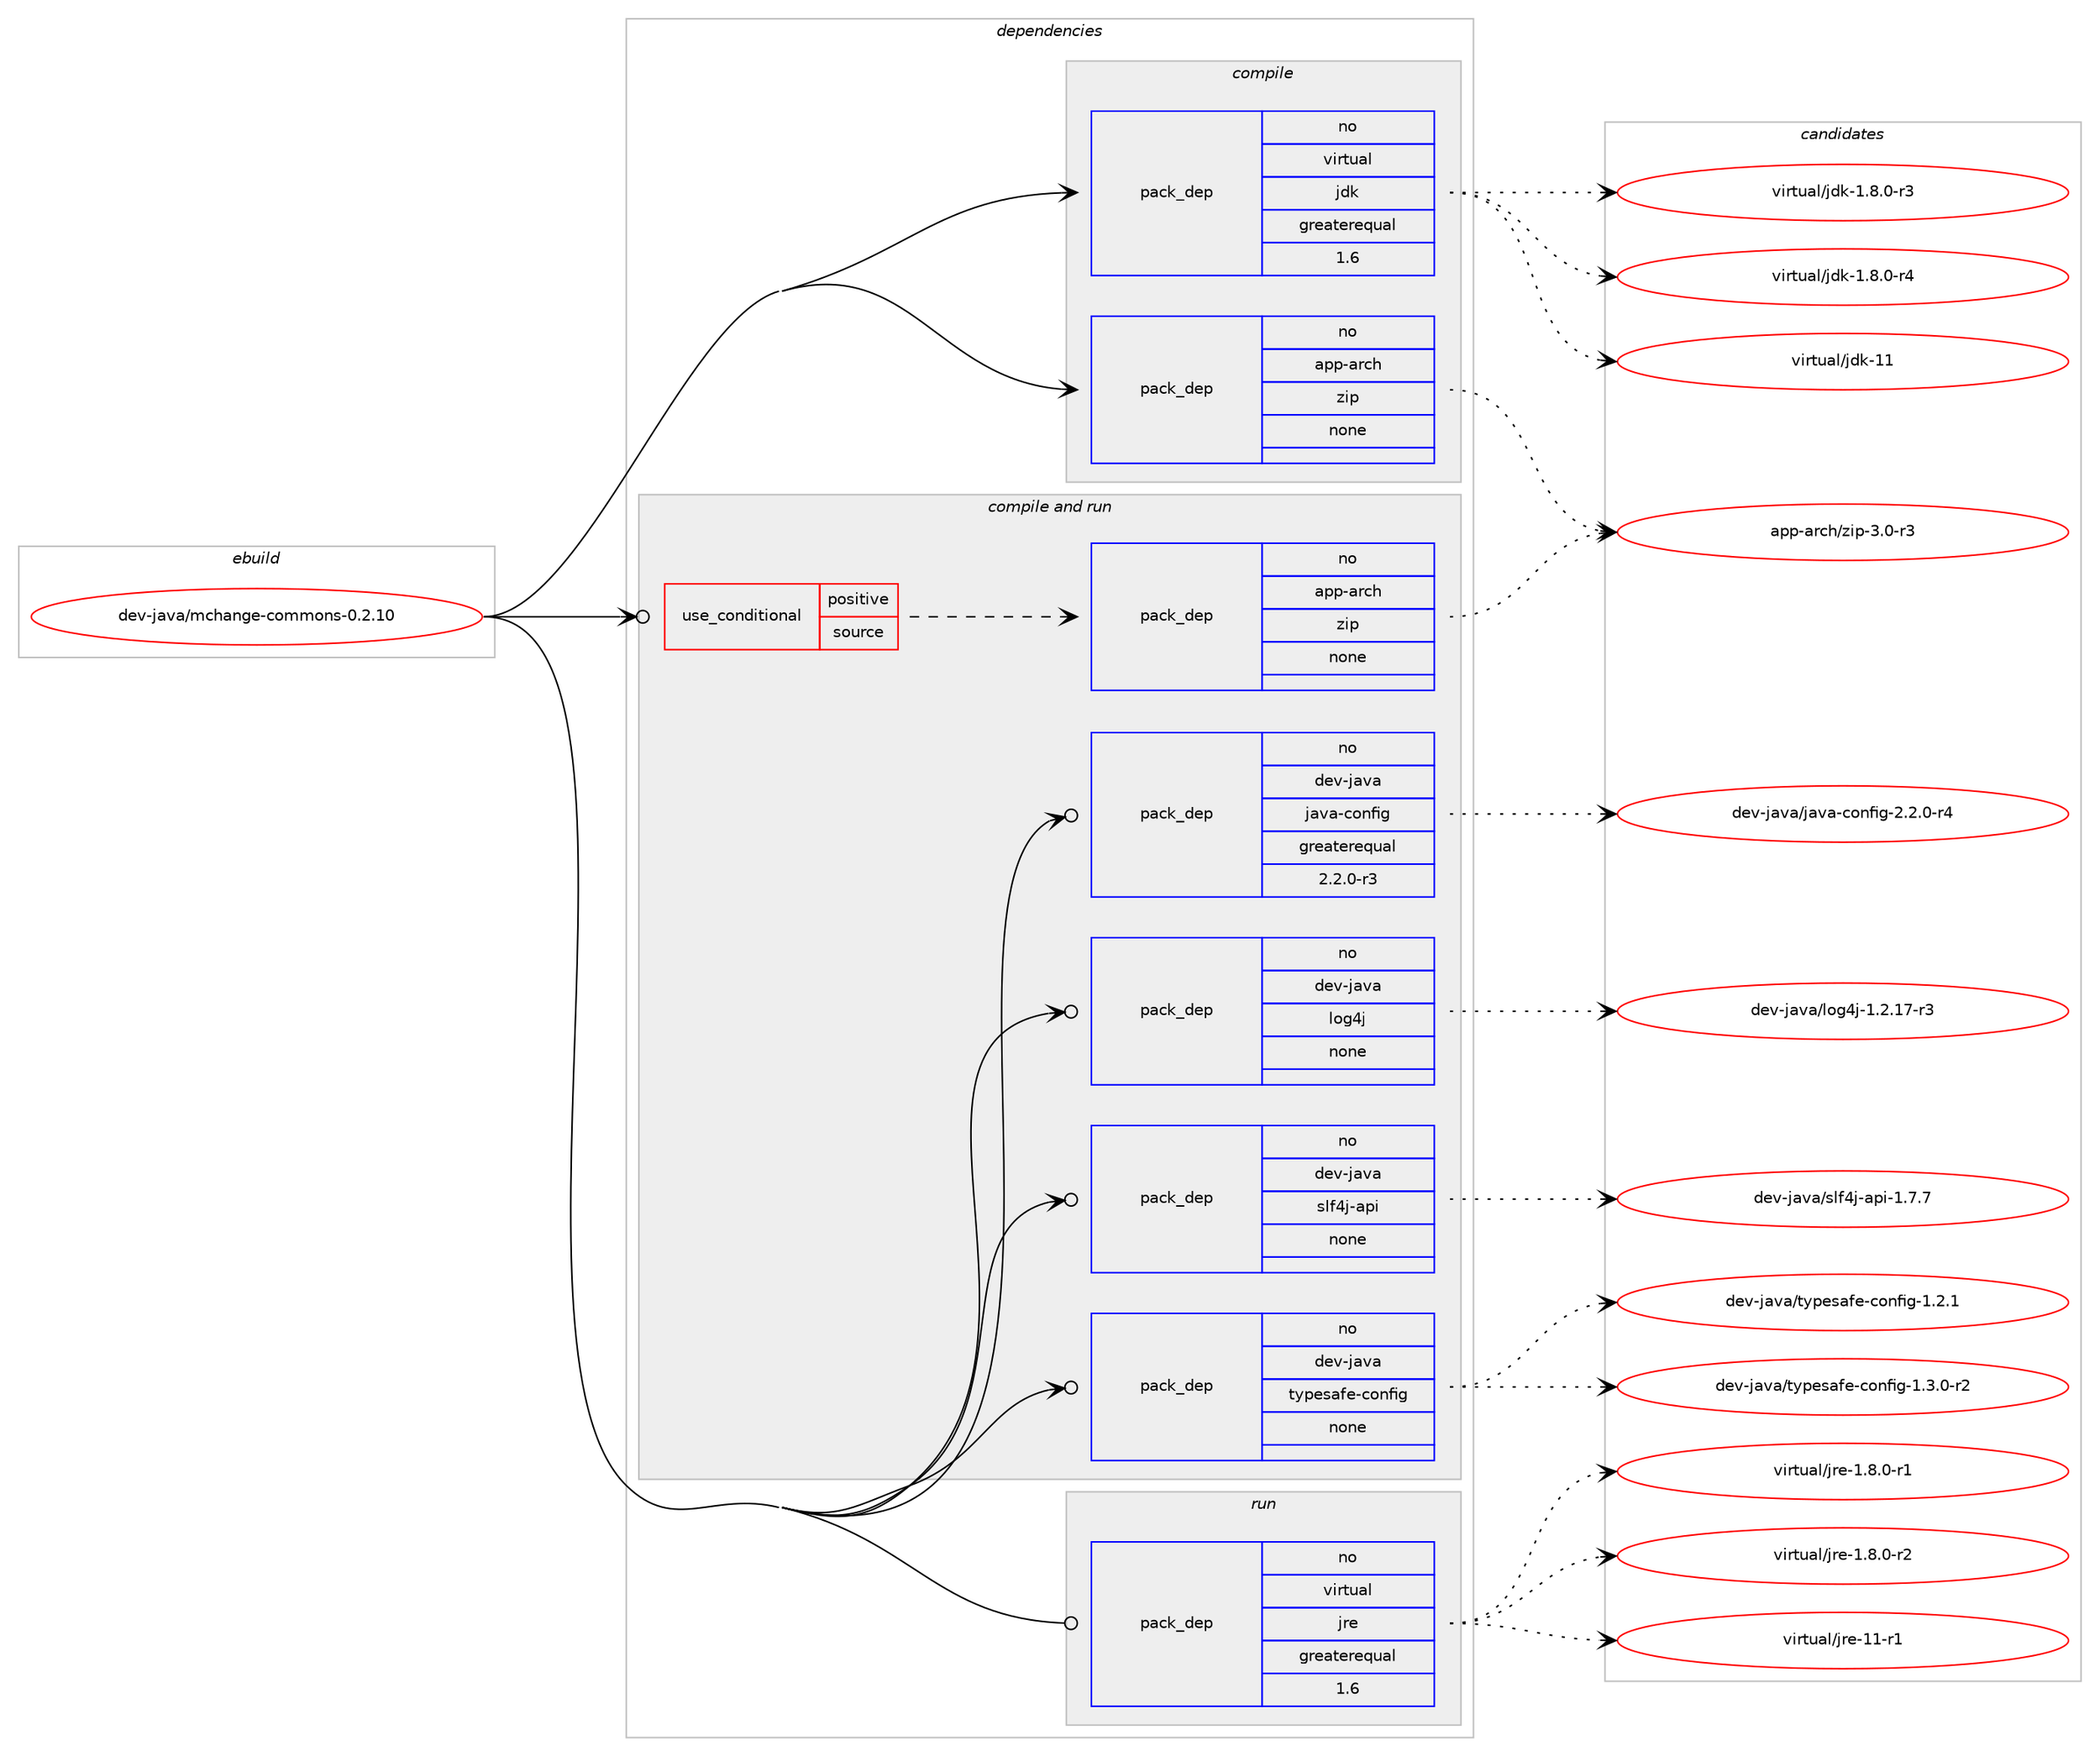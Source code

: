 digraph prolog {

# *************
# Graph options
# *************

newrank=true;
concentrate=true;
compound=true;
graph [rankdir=LR,fontname=Helvetica,fontsize=10,ranksep=1.5];#, ranksep=2.5, nodesep=0.2];
edge  [arrowhead=vee];
node  [fontname=Helvetica,fontsize=10];

# **********
# The ebuild
# **********

subgraph cluster_leftcol {
color=gray;
rank=same;
label=<<i>ebuild</i>>;
id [label="dev-java/mchange-commons-0.2.10", color=red, width=4, href="../dev-java/mchange-commons-0.2.10.svg"];
}

# ****************
# The dependencies
# ****************

subgraph cluster_midcol {
color=gray;
label=<<i>dependencies</i>>;
subgraph cluster_compile {
fillcolor="#eeeeee";
style=filled;
label=<<i>compile</i>>;
subgraph pack414593 {
dependency554967 [label=<<TABLE BORDER="0" CELLBORDER="1" CELLSPACING="0" CELLPADDING="4" WIDTH="220"><TR><TD ROWSPAN="6" CELLPADDING="30">pack_dep</TD></TR><TR><TD WIDTH="110">no</TD></TR><TR><TD>app-arch</TD></TR><TR><TD>zip</TD></TR><TR><TD>none</TD></TR><TR><TD></TD></TR></TABLE>>, shape=none, color=blue];
}
id:e -> dependency554967:w [weight=20,style="solid",arrowhead="vee"];
subgraph pack414594 {
dependency554968 [label=<<TABLE BORDER="0" CELLBORDER="1" CELLSPACING="0" CELLPADDING="4" WIDTH="220"><TR><TD ROWSPAN="6" CELLPADDING="30">pack_dep</TD></TR><TR><TD WIDTH="110">no</TD></TR><TR><TD>virtual</TD></TR><TR><TD>jdk</TD></TR><TR><TD>greaterequal</TD></TR><TR><TD>1.6</TD></TR></TABLE>>, shape=none, color=blue];
}
id:e -> dependency554968:w [weight=20,style="solid",arrowhead="vee"];
}
subgraph cluster_compileandrun {
fillcolor="#eeeeee";
style=filled;
label=<<i>compile and run</i>>;
subgraph cond129195 {
dependency554969 [label=<<TABLE BORDER="0" CELLBORDER="1" CELLSPACING="0" CELLPADDING="4"><TR><TD ROWSPAN="3" CELLPADDING="10">use_conditional</TD></TR><TR><TD>positive</TD></TR><TR><TD>source</TD></TR></TABLE>>, shape=none, color=red];
subgraph pack414595 {
dependency554970 [label=<<TABLE BORDER="0" CELLBORDER="1" CELLSPACING="0" CELLPADDING="4" WIDTH="220"><TR><TD ROWSPAN="6" CELLPADDING="30">pack_dep</TD></TR><TR><TD WIDTH="110">no</TD></TR><TR><TD>app-arch</TD></TR><TR><TD>zip</TD></TR><TR><TD>none</TD></TR><TR><TD></TD></TR></TABLE>>, shape=none, color=blue];
}
dependency554969:e -> dependency554970:w [weight=20,style="dashed",arrowhead="vee"];
}
id:e -> dependency554969:w [weight=20,style="solid",arrowhead="odotvee"];
subgraph pack414596 {
dependency554971 [label=<<TABLE BORDER="0" CELLBORDER="1" CELLSPACING="0" CELLPADDING="4" WIDTH="220"><TR><TD ROWSPAN="6" CELLPADDING="30">pack_dep</TD></TR><TR><TD WIDTH="110">no</TD></TR><TR><TD>dev-java</TD></TR><TR><TD>java-config</TD></TR><TR><TD>greaterequal</TD></TR><TR><TD>2.2.0-r3</TD></TR></TABLE>>, shape=none, color=blue];
}
id:e -> dependency554971:w [weight=20,style="solid",arrowhead="odotvee"];
subgraph pack414597 {
dependency554972 [label=<<TABLE BORDER="0" CELLBORDER="1" CELLSPACING="0" CELLPADDING="4" WIDTH="220"><TR><TD ROWSPAN="6" CELLPADDING="30">pack_dep</TD></TR><TR><TD WIDTH="110">no</TD></TR><TR><TD>dev-java</TD></TR><TR><TD>log4j</TD></TR><TR><TD>none</TD></TR><TR><TD></TD></TR></TABLE>>, shape=none, color=blue];
}
id:e -> dependency554972:w [weight=20,style="solid",arrowhead="odotvee"];
subgraph pack414598 {
dependency554973 [label=<<TABLE BORDER="0" CELLBORDER="1" CELLSPACING="0" CELLPADDING="4" WIDTH="220"><TR><TD ROWSPAN="6" CELLPADDING="30">pack_dep</TD></TR><TR><TD WIDTH="110">no</TD></TR><TR><TD>dev-java</TD></TR><TR><TD>slf4j-api</TD></TR><TR><TD>none</TD></TR><TR><TD></TD></TR></TABLE>>, shape=none, color=blue];
}
id:e -> dependency554973:w [weight=20,style="solid",arrowhead="odotvee"];
subgraph pack414599 {
dependency554974 [label=<<TABLE BORDER="0" CELLBORDER="1" CELLSPACING="0" CELLPADDING="4" WIDTH="220"><TR><TD ROWSPAN="6" CELLPADDING="30">pack_dep</TD></TR><TR><TD WIDTH="110">no</TD></TR><TR><TD>dev-java</TD></TR><TR><TD>typesafe-config</TD></TR><TR><TD>none</TD></TR><TR><TD></TD></TR></TABLE>>, shape=none, color=blue];
}
id:e -> dependency554974:w [weight=20,style="solid",arrowhead="odotvee"];
}
subgraph cluster_run {
fillcolor="#eeeeee";
style=filled;
label=<<i>run</i>>;
subgraph pack414600 {
dependency554975 [label=<<TABLE BORDER="0" CELLBORDER="1" CELLSPACING="0" CELLPADDING="4" WIDTH="220"><TR><TD ROWSPAN="6" CELLPADDING="30">pack_dep</TD></TR><TR><TD WIDTH="110">no</TD></TR><TR><TD>virtual</TD></TR><TR><TD>jre</TD></TR><TR><TD>greaterequal</TD></TR><TR><TD>1.6</TD></TR></TABLE>>, shape=none, color=blue];
}
id:e -> dependency554975:w [weight=20,style="solid",arrowhead="odot"];
}
}

# **************
# The candidates
# **************

subgraph cluster_choices {
rank=same;
color=gray;
label=<<i>candidates</i>>;

subgraph choice414593 {
color=black;
nodesep=1;
choice9711211245971149910447122105112455146484511451 [label="app-arch/zip-3.0-r3", color=red, width=4,href="../app-arch/zip-3.0-r3.svg"];
dependency554967:e -> choice9711211245971149910447122105112455146484511451:w [style=dotted,weight="100"];
}
subgraph choice414594 {
color=black;
nodesep=1;
choice11810511411611797108471061001074549465646484511451 [label="virtual/jdk-1.8.0-r3", color=red, width=4,href="../virtual/jdk-1.8.0-r3.svg"];
choice11810511411611797108471061001074549465646484511452 [label="virtual/jdk-1.8.0-r4", color=red, width=4,href="../virtual/jdk-1.8.0-r4.svg"];
choice1181051141161179710847106100107454949 [label="virtual/jdk-11", color=red, width=4,href="../virtual/jdk-11.svg"];
dependency554968:e -> choice11810511411611797108471061001074549465646484511451:w [style=dotted,weight="100"];
dependency554968:e -> choice11810511411611797108471061001074549465646484511452:w [style=dotted,weight="100"];
dependency554968:e -> choice1181051141161179710847106100107454949:w [style=dotted,weight="100"];
}
subgraph choice414595 {
color=black;
nodesep=1;
choice9711211245971149910447122105112455146484511451 [label="app-arch/zip-3.0-r3", color=red, width=4,href="../app-arch/zip-3.0-r3.svg"];
dependency554970:e -> choice9711211245971149910447122105112455146484511451:w [style=dotted,weight="100"];
}
subgraph choice414596 {
color=black;
nodesep=1;
choice10010111845106971189747106971189745991111101021051034550465046484511452 [label="dev-java/java-config-2.2.0-r4", color=red, width=4,href="../dev-java/java-config-2.2.0-r4.svg"];
dependency554971:e -> choice10010111845106971189747106971189745991111101021051034550465046484511452:w [style=dotted,weight="100"];
}
subgraph choice414597 {
color=black;
nodesep=1;
choice1001011184510697118974710811110352106454946504649554511451 [label="dev-java/log4j-1.2.17-r3", color=red, width=4,href="../dev-java/log4j-1.2.17-r3.svg"];
dependency554972:e -> choice1001011184510697118974710811110352106454946504649554511451:w [style=dotted,weight="100"];
}
subgraph choice414598 {
color=black;
nodesep=1;
choice10010111845106971189747115108102521064597112105454946554655 [label="dev-java/slf4j-api-1.7.7", color=red, width=4,href="../dev-java/slf4j-api-1.7.7.svg"];
dependency554973:e -> choice10010111845106971189747115108102521064597112105454946554655:w [style=dotted,weight="100"];
}
subgraph choice414599 {
color=black;
nodesep=1;
choice10010111845106971189747116121112101115971021014599111110102105103454946504649 [label="dev-java/typesafe-config-1.2.1", color=red, width=4,href="../dev-java/typesafe-config-1.2.1.svg"];
choice100101118451069711897471161211121011159710210145991111101021051034549465146484511450 [label="dev-java/typesafe-config-1.3.0-r2", color=red, width=4,href="../dev-java/typesafe-config-1.3.0-r2.svg"];
dependency554974:e -> choice10010111845106971189747116121112101115971021014599111110102105103454946504649:w [style=dotted,weight="100"];
dependency554974:e -> choice100101118451069711897471161211121011159710210145991111101021051034549465146484511450:w [style=dotted,weight="100"];
}
subgraph choice414600 {
color=black;
nodesep=1;
choice11810511411611797108471061141014549465646484511449 [label="virtual/jre-1.8.0-r1", color=red, width=4,href="../virtual/jre-1.8.0-r1.svg"];
choice11810511411611797108471061141014549465646484511450 [label="virtual/jre-1.8.0-r2", color=red, width=4,href="../virtual/jre-1.8.0-r2.svg"];
choice11810511411611797108471061141014549494511449 [label="virtual/jre-11-r1", color=red, width=4,href="../virtual/jre-11-r1.svg"];
dependency554975:e -> choice11810511411611797108471061141014549465646484511449:w [style=dotted,weight="100"];
dependency554975:e -> choice11810511411611797108471061141014549465646484511450:w [style=dotted,weight="100"];
dependency554975:e -> choice11810511411611797108471061141014549494511449:w [style=dotted,weight="100"];
}
}

}
